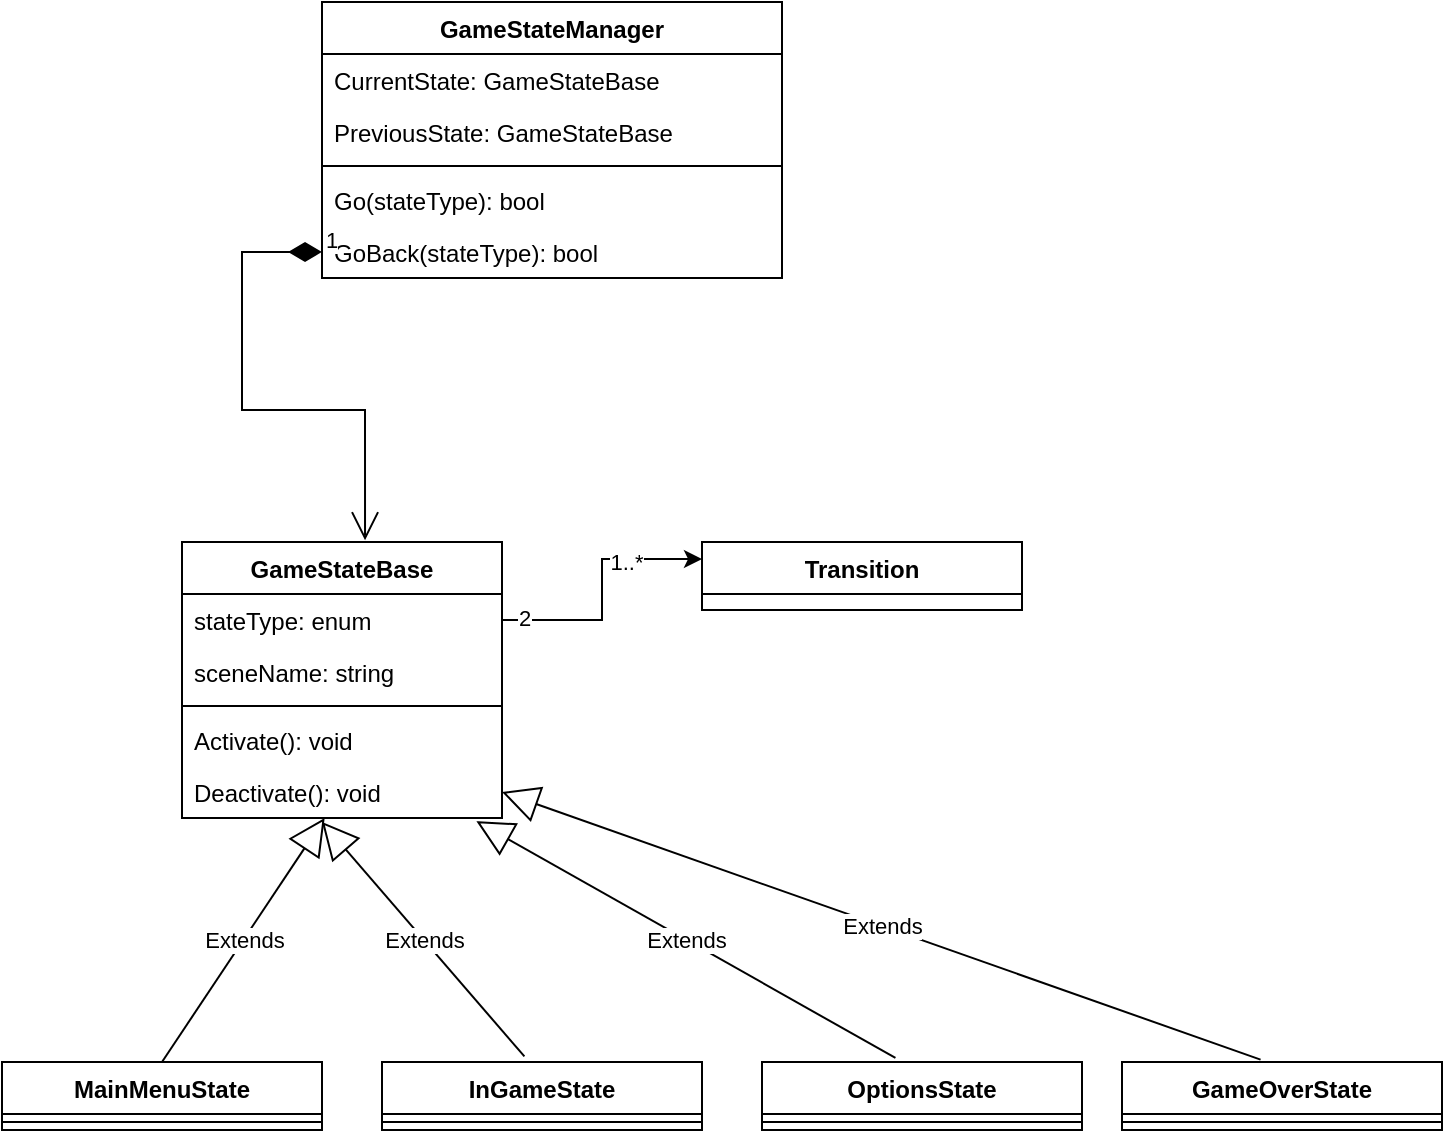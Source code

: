 <mxfile version="20.3.0" type="device"><diagram id="lZRMjR5ggivMx5ojW4TE" name="Page-1"><mxGraphModel dx="1102" dy="929" grid="1" gridSize="10" guides="1" tooltips="1" connect="1" arrows="1" fold="1" page="1" pageScale="1" pageWidth="827" pageHeight="1169" math="0" shadow="0"><root><mxCell id="0"/><mxCell id="1" parent="0"/><mxCell id="YEkBDeY_4Yc1zjclR30w-1" value="GameStateBase" style="swimlane;fontStyle=1;align=center;verticalAlign=top;childLayout=stackLayout;horizontal=1;startSize=26;horizontalStack=0;resizeParent=1;resizeParentMax=0;resizeLast=0;collapsible=1;marginBottom=0;" vertex="1" parent="1"><mxGeometry x="160" y="400" width="160" height="138" as="geometry"><mxRectangle x="170" y="210" width="130" height="30" as="alternateBounds"/></mxGeometry></mxCell><mxCell id="YEkBDeY_4Yc1zjclR30w-2" value="stateType: enum" style="text;strokeColor=none;fillColor=none;align=left;verticalAlign=top;spacingLeft=4;spacingRight=4;overflow=hidden;rotatable=0;points=[[0,0.5],[1,0.5]];portConstraint=eastwest;" vertex="1" parent="YEkBDeY_4Yc1zjclR30w-1"><mxGeometry y="26" width="160" height="26" as="geometry"/></mxCell><mxCell id="YEkBDeY_4Yc1zjclR30w-5" value="sceneName: string" style="text;strokeColor=none;fillColor=none;align=left;verticalAlign=top;spacingLeft=4;spacingRight=4;overflow=hidden;rotatable=0;points=[[0,0.5],[1,0.5]];portConstraint=eastwest;" vertex="1" parent="YEkBDeY_4Yc1zjclR30w-1"><mxGeometry y="52" width="160" height="26" as="geometry"/></mxCell><mxCell id="YEkBDeY_4Yc1zjclR30w-3" value="" style="line;strokeWidth=1;fillColor=none;align=left;verticalAlign=middle;spacingTop=-1;spacingLeft=3;spacingRight=3;rotatable=0;labelPosition=right;points=[];portConstraint=eastwest;strokeColor=inherit;" vertex="1" parent="YEkBDeY_4Yc1zjclR30w-1"><mxGeometry y="78" width="160" height="8" as="geometry"/></mxCell><mxCell id="YEkBDeY_4Yc1zjclR30w-4" value="Activate(): void" style="text;strokeColor=none;fillColor=none;align=left;verticalAlign=top;spacingLeft=4;spacingRight=4;overflow=hidden;rotatable=0;points=[[0,0.5],[1,0.5]];portConstraint=eastwest;" vertex="1" parent="YEkBDeY_4Yc1zjclR30w-1"><mxGeometry y="86" width="160" height="26" as="geometry"/></mxCell><mxCell id="YEkBDeY_4Yc1zjclR30w-13" value="Deactivate(): void" style="text;strokeColor=none;fillColor=none;align=left;verticalAlign=top;spacingLeft=4;spacingRight=4;overflow=hidden;rotatable=0;points=[[0,0.5],[1,0.5]];portConstraint=eastwest;" vertex="1" parent="YEkBDeY_4Yc1zjclR30w-1"><mxGeometry y="112" width="160" height="26" as="geometry"/></mxCell><mxCell id="YEkBDeY_4Yc1zjclR30w-6" value="Transition" style="swimlane;fontStyle=1;align=center;verticalAlign=top;childLayout=stackLayout;horizontal=1;startSize=26;horizontalStack=0;resizeParent=1;resizeParentMax=0;resizeLast=0;collapsible=1;marginBottom=0;" vertex="1" parent="1"><mxGeometry x="420" y="400" width="160" height="34" as="geometry"/></mxCell><mxCell id="YEkBDeY_4Yc1zjclR30w-10" style="edgeStyle=orthogonalEdgeStyle;rounded=0;orthogonalLoop=1;jettySize=auto;html=1;exitX=1;exitY=0.5;exitDx=0;exitDy=0;entryX=0;entryY=0.25;entryDx=0;entryDy=0;" edge="1" parent="1" source="YEkBDeY_4Yc1zjclR30w-2" target="YEkBDeY_4Yc1zjclR30w-6"><mxGeometry relative="1" as="geometry"/></mxCell><mxCell id="YEkBDeY_4Yc1zjclR30w-11" value="1..*" style="edgeLabel;html=1;align=center;verticalAlign=middle;resizable=0;points=[];" vertex="1" connectable="0" parent="YEkBDeY_4Yc1zjclR30w-10"><mxGeometry x="0.415" relative="1" as="geometry"><mxPoint y="1" as="offset"/></mxGeometry></mxCell><mxCell id="YEkBDeY_4Yc1zjclR30w-12" value="2" style="edgeLabel;html=1;align=center;verticalAlign=middle;resizable=0;points=[];" vertex="1" connectable="0" parent="YEkBDeY_4Yc1zjclR30w-10"><mxGeometry x="-0.835" y="1" relative="1" as="geometry"><mxPoint as="offset"/></mxGeometry></mxCell><mxCell id="YEkBDeY_4Yc1zjclR30w-14" value="MainMenuState" style="swimlane;fontStyle=1;align=center;verticalAlign=top;childLayout=stackLayout;horizontal=1;startSize=26;horizontalStack=0;resizeParent=1;resizeParentMax=0;resizeLast=0;collapsible=1;marginBottom=0;" vertex="1" parent="1"><mxGeometry x="70" y="660" width="160" height="34" as="geometry"/></mxCell><mxCell id="YEkBDeY_4Yc1zjclR30w-16" value="" style="line;strokeWidth=1;fillColor=none;align=left;verticalAlign=middle;spacingTop=-1;spacingLeft=3;spacingRight=3;rotatable=0;labelPosition=right;points=[];portConstraint=eastwest;strokeColor=inherit;" vertex="1" parent="YEkBDeY_4Yc1zjclR30w-14"><mxGeometry y="26" width="160" height="8" as="geometry"/></mxCell><mxCell id="YEkBDeY_4Yc1zjclR30w-18" value="Extends" style="endArrow=block;endSize=16;endFill=0;html=1;rounded=0;exitX=0.5;exitY=0;exitDx=0;exitDy=0;" edge="1" parent="1" source="YEkBDeY_4Yc1zjclR30w-14" target="YEkBDeY_4Yc1zjclR30w-13"><mxGeometry width="160" relative="1" as="geometry"><mxPoint x="120" y="600" as="sourcePoint"/><mxPoint x="280" y="600" as="targetPoint"/></mxGeometry></mxCell><mxCell id="YEkBDeY_4Yc1zjclR30w-19" value="InGameState" style="swimlane;fontStyle=1;align=center;verticalAlign=top;childLayout=stackLayout;horizontal=1;startSize=26;horizontalStack=0;resizeParent=1;resizeParentMax=0;resizeLast=0;collapsible=1;marginBottom=0;" vertex="1" parent="1"><mxGeometry x="260" y="660" width="160" height="34" as="geometry"/></mxCell><mxCell id="YEkBDeY_4Yc1zjclR30w-21" value="" style="line;strokeWidth=1;fillColor=none;align=left;verticalAlign=middle;spacingTop=-1;spacingLeft=3;spacingRight=3;rotatable=0;labelPosition=right;points=[];portConstraint=eastwest;strokeColor=inherit;" vertex="1" parent="YEkBDeY_4Yc1zjclR30w-19"><mxGeometry y="26" width="160" height="8" as="geometry"/></mxCell><mxCell id="YEkBDeY_4Yc1zjclR30w-23" value="Extends" style="endArrow=block;endSize=16;endFill=0;html=1;rounded=0;exitX=0.445;exitY=-0.082;exitDx=0;exitDy=0;exitPerimeter=0;" edge="1" parent="1" source="YEkBDeY_4Yc1zjclR30w-19"><mxGeometry width="160" relative="1" as="geometry"><mxPoint x="330" y="600" as="sourcePoint"/><mxPoint x="230" y="540" as="targetPoint"/></mxGeometry></mxCell><mxCell id="YEkBDeY_4Yc1zjclR30w-24" value="OptionsState" style="swimlane;fontStyle=1;align=center;verticalAlign=top;childLayout=stackLayout;horizontal=1;startSize=26;horizontalStack=0;resizeParent=1;resizeParentMax=0;resizeLast=0;collapsible=1;marginBottom=0;" vertex="1" parent="1"><mxGeometry x="450" y="660" width="160" height="34" as="geometry"/></mxCell><mxCell id="YEkBDeY_4Yc1zjclR30w-26" value="" style="line;strokeWidth=1;fillColor=none;align=left;verticalAlign=middle;spacingTop=-1;spacingLeft=3;spacingRight=3;rotatable=0;labelPosition=right;points=[];portConstraint=eastwest;strokeColor=inherit;" vertex="1" parent="YEkBDeY_4Yc1zjclR30w-24"><mxGeometry y="26" width="160" height="8" as="geometry"/></mxCell><mxCell id="YEkBDeY_4Yc1zjclR30w-28" value="GameOverState" style="swimlane;fontStyle=1;align=center;verticalAlign=top;childLayout=stackLayout;horizontal=1;startSize=26;horizontalStack=0;resizeParent=1;resizeParentMax=0;resizeLast=0;collapsible=1;marginBottom=0;" vertex="1" parent="1"><mxGeometry x="630" y="660" width="160" height="34" as="geometry"/></mxCell><mxCell id="YEkBDeY_4Yc1zjclR30w-30" value="" style="line;strokeWidth=1;fillColor=none;align=left;verticalAlign=middle;spacingTop=-1;spacingLeft=3;spacingRight=3;rotatable=0;labelPosition=right;points=[];portConstraint=eastwest;strokeColor=inherit;" vertex="1" parent="YEkBDeY_4Yc1zjclR30w-28"><mxGeometry y="26" width="160" height="8" as="geometry"/></mxCell><mxCell id="YEkBDeY_4Yc1zjclR30w-32" value="Extends" style="endArrow=block;endSize=16;endFill=0;html=1;rounded=0;entryX=0.92;entryY=1.062;entryDx=0;entryDy=0;entryPerimeter=0;exitX=0.417;exitY=-0.059;exitDx=0;exitDy=0;exitPerimeter=0;" edge="1" parent="1" source="YEkBDeY_4Yc1zjclR30w-24" target="YEkBDeY_4Yc1zjclR30w-13"><mxGeometry width="160" relative="1" as="geometry"><mxPoint x="520" y="550" as="sourcePoint"/><mxPoint x="680" y="550" as="targetPoint"/></mxGeometry></mxCell><mxCell id="YEkBDeY_4Yc1zjclR30w-33" value="Extends" style="endArrow=block;endSize=16;endFill=0;html=1;rounded=0;entryX=1;entryY=0.5;entryDx=0;entryDy=0;exitX=0.433;exitY=-0.035;exitDx=0;exitDy=0;exitPerimeter=0;" edge="1" parent="1" source="YEkBDeY_4Yc1zjclR30w-28" target="YEkBDeY_4Yc1zjclR30w-13"><mxGeometry width="160" relative="1" as="geometry"><mxPoint x="600" y="580" as="sourcePoint"/><mxPoint x="760" y="580" as="targetPoint"/></mxGeometry></mxCell><mxCell id="YEkBDeY_4Yc1zjclR30w-34" value="GameStateManager" style="swimlane;fontStyle=1;align=center;verticalAlign=top;childLayout=stackLayout;horizontal=1;startSize=26;horizontalStack=0;resizeParent=1;resizeParentMax=0;resizeLast=0;collapsible=1;marginBottom=0;" vertex="1" parent="1"><mxGeometry x="230" y="130" width="230" height="138" as="geometry"/></mxCell><mxCell id="YEkBDeY_4Yc1zjclR30w-35" value="CurrentState: GameStateBase" style="text;strokeColor=none;fillColor=none;align=left;verticalAlign=top;spacingLeft=4;spacingRight=4;overflow=hidden;rotatable=0;points=[[0,0.5],[1,0.5]];portConstraint=eastwest;" vertex="1" parent="YEkBDeY_4Yc1zjclR30w-34"><mxGeometry y="26" width="230" height="26" as="geometry"/></mxCell><mxCell id="YEkBDeY_4Yc1zjclR30w-39" value="PreviousState: GameStateBase" style="text;strokeColor=none;fillColor=none;align=left;verticalAlign=top;spacingLeft=4;spacingRight=4;overflow=hidden;rotatable=0;points=[[0,0.5],[1,0.5]];portConstraint=eastwest;" vertex="1" parent="YEkBDeY_4Yc1zjclR30w-34"><mxGeometry y="52" width="230" height="26" as="geometry"/></mxCell><mxCell id="YEkBDeY_4Yc1zjclR30w-36" value="" style="line;strokeWidth=1;fillColor=none;align=left;verticalAlign=middle;spacingTop=-1;spacingLeft=3;spacingRight=3;rotatable=0;labelPosition=right;points=[];portConstraint=eastwest;strokeColor=inherit;" vertex="1" parent="YEkBDeY_4Yc1zjclR30w-34"><mxGeometry y="78" width="230" height="8" as="geometry"/></mxCell><mxCell id="YEkBDeY_4Yc1zjclR30w-37" value="Go(stateType): bool" style="text;strokeColor=none;fillColor=none;align=left;verticalAlign=top;spacingLeft=4;spacingRight=4;overflow=hidden;rotatable=0;points=[[0,0.5],[1,0.5]];portConstraint=eastwest;" vertex="1" parent="YEkBDeY_4Yc1zjclR30w-34"><mxGeometry y="86" width="230" height="26" as="geometry"/></mxCell><mxCell id="YEkBDeY_4Yc1zjclR30w-40" value="GoBack(stateType): bool" style="text;strokeColor=none;fillColor=none;align=left;verticalAlign=top;spacingLeft=4;spacingRight=4;overflow=hidden;rotatable=0;points=[[0,0.5],[1,0.5]];portConstraint=eastwest;" vertex="1" parent="YEkBDeY_4Yc1zjclR30w-34"><mxGeometry y="112" width="230" height="26" as="geometry"/></mxCell><mxCell id="YEkBDeY_4Yc1zjclR30w-41" value="1" style="endArrow=open;html=1;endSize=12;startArrow=diamondThin;startSize=14;startFill=1;edgeStyle=orthogonalEdgeStyle;align=left;verticalAlign=bottom;rounded=0;entryX=0.572;entryY=-0.006;entryDx=0;entryDy=0;entryPerimeter=0;exitX=0;exitY=0.5;exitDx=0;exitDy=0;" edge="1" parent="1" source="YEkBDeY_4Yc1zjclR30w-40" target="YEkBDeY_4Yc1zjclR30w-1"><mxGeometry x="-1" y="3" relative="1" as="geometry"><mxPoint x="120" y="340" as="sourcePoint"/><mxPoint x="280" y="340" as="targetPoint"/><Array as="points"><mxPoint x="190" y="255"/><mxPoint x="190" y="334"/><mxPoint x="252" y="334"/></Array></mxGeometry></mxCell></root></mxGraphModel></diagram></mxfile>